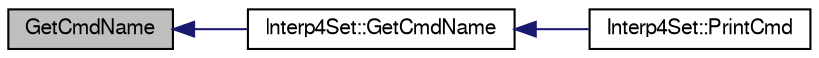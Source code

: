 digraph "GetCmdName"
{
  edge [fontname="FreeSans",fontsize="10",labelfontname="FreeSans",labelfontsize="10"];
  node [fontname="FreeSans",fontsize="10",shape=record];
  rankdir="LR";
  Node5 [label="GetCmdName",height=0.2,width=0.4,color="black", fillcolor="grey75", style="filled", fontcolor="black"];
  Node5 -> Node6 [dir="back",color="midnightblue",fontsize="10",style="solid",fontname="FreeSans"];
  Node6 [label="Interp4Set::GetCmdName",height=0.2,width=0.4,color="black", fillcolor="white", style="filled",URL="$classInterp4Set.html#a7e61011caf16bc5bcdae597dc58db324",tooltip="Wyświetla nazwę polecenia. "];
  Node6 -> Node7 [dir="back",color="midnightblue",fontsize="10",style="solid",fontname="FreeSans"];
  Node7 [label="Interp4Set::PrintCmd",height=0.2,width=0.4,color="black", fillcolor="white", style="filled",URL="$classInterp4Set.html#a71cdc0ef89ff18a6f2044536a8d7fead",tooltip="Wyświetla postać bieżącego polecenia (nazwę oraz wartości parametrów) "];
}
